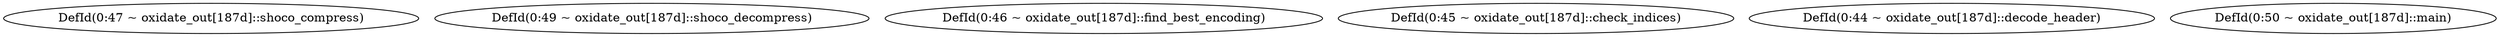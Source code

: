 strict digraph {
"DefId(0:47 ~ oxidate_out[187d]::shoco_compress)";
"DefId(0:49 ~ oxidate_out[187d]::shoco_decompress)";
"DefId(0:46 ~ oxidate_out[187d]::find_best_encoding)";
"DefId(0:45 ~ oxidate_out[187d]::check_indices)";
"DefId(0:44 ~ oxidate_out[187d]::decode_header)";
"DefId(0:50 ~ oxidate_out[187d]::main)";
}
